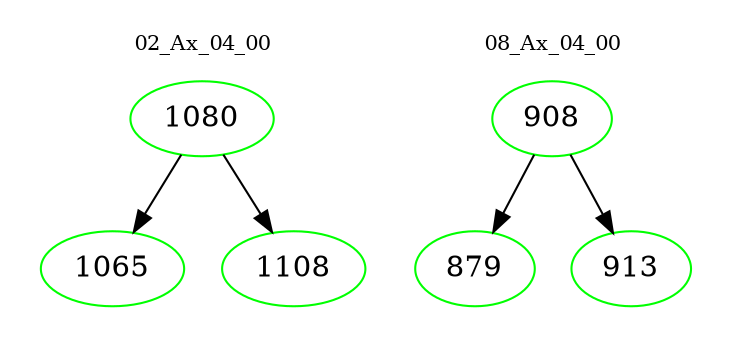 digraph{
subgraph cluster_0 {
color = white
label = "02_Ax_04_00";
fontsize=10;
T0_1080 [label="1080", color="green"]
T0_1080 -> T0_1065 [color="black"]
T0_1065 [label="1065", color="green"]
T0_1080 -> T0_1108 [color="black"]
T0_1108 [label="1108", color="green"]
}
subgraph cluster_1 {
color = white
label = "08_Ax_04_00";
fontsize=10;
T1_908 [label="908", color="green"]
T1_908 -> T1_879 [color="black"]
T1_879 [label="879", color="green"]
T1_908 -> T1_913 [color="black"]
T1_913 [label="913", color="green"]
}
}
